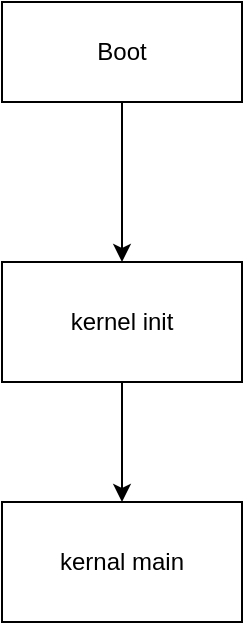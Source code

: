 <mxfile>
    <diagram id="mhcoUm5rMkyvp6J3gVC9" name="Page-1">
        <mxGraphModel dx="474" dy="862" grid="1" gridSize="10" guides="1" tooltips="1" connect="1" arrows="1" fold="1" page="1" pageScale="1" pageWidth="827" pageHeight="1169" math="0" shadow="0">
            <root>
                <mxCell id="0"/>
                <mxCell id="1" parent="0"/>
                <mxCell id="4" style="edgeStyle=none;html=1;entryX=0.5;entryY=0;entryDx=0;entryDy=0;" parent="1" source="2" target="3" edge="1">
                    <mxGeometry relative="1" as="geometry"/>
                </mxCell>
                <mxCell id="2" value="Boot" style="rounded=0;whiteSpace=wrap;html=1;" parent="1" vertex="1">
                    <mxGeometry x="180" y="140" width="120" height="50" as="geometry"/>
                </mxCell>
                <mxCell id="6" style="edgeStyle=none;html=1;entryX=0.5;entryY=0;entryDx=0;entryDy=0;" edge="1" parent="1" source="3" target="5">
                    <mxGeometry relative="1" as="geometry"/>
                </mxCell>
                <mxCell id="3" value="kernel init" style="rounded=0;whiteSpace=wrap;html=1;" parent="1" vertex="1">
                    <mxGeometry x="180" y="270" width="120" height="60" as="geometry"/>
                </mxCell>
                <mxCell id="5" value="kernal main" style="rounded=0;whiteSpace=wrap;html=1;" vertex="1" parent="1">
                    <mxGeometry x="180" y="390" width="120" height="60" as="geometry"/>
                </mxCell>
            </root>
        </mxGraphModel>
    </diagram>
</mxfile>